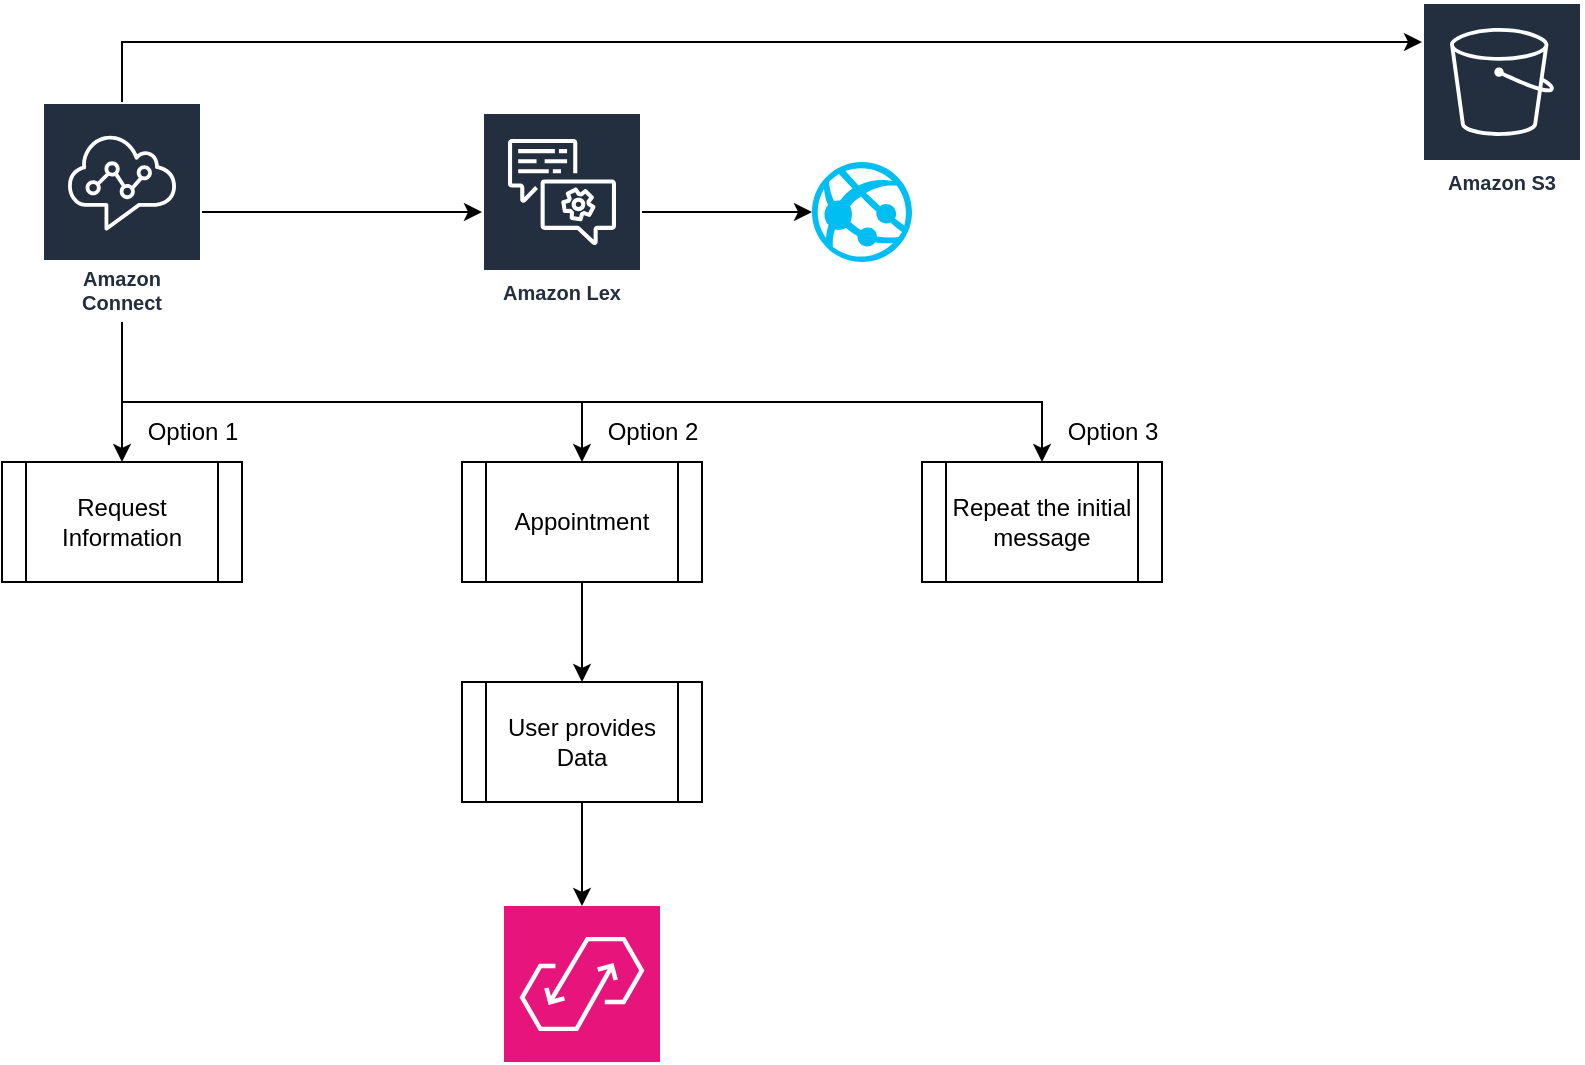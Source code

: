 <mxfile version="24.3.1" type="github">
  <diagram name="Page-1" id="Djazf6_ebtpoUKsyQYus">
    <mxGraphModel dx="1050" dy="557" grid="1" gridSize="10" guides="1" tooltips="1" connect="1" arrows="1" fold="1" page="1" pageScale="1" pageWidth="850" pageHeight="1100" math="0" shadow="0">
      <root>
        <mxCell id="0" />
        <mxCell id="1" parent="0" />
        <mxCell id="gbHBbSv5GMt-R2ibs3l9-2" value="Amazon S3" style="sketch=0;outlineConnect=0;fontColor=#232F3E;gradientColor=none;strokeColor=#ffffff;fillColor=#232F3E;dashed=0;verticalLabelPosition=middle;verticalAlign=bottom;align=center;html=1;whiteSpace=wrap;fontSize=10;fontStyle=1;spacing=3;shape=mxgraph.aws4.productIcon;prIcon=mxgraph.aws4.s3;" parent="1" vertex="1">
          <mxGeometry x="730" y="20" width="80" height="100" as="geometry" />
        </mxCell>
        <mxCell id="DaBERd5yY5cBz1fXVe7q-2" style="edgeStyle=orthogonalEdgeStyle;rounded=0;orthogonalLoop=1;jettySize=auto;html=1;" edge="1" parent="1" source="gbHBbSv5GMt-R2ibs3l9-3" target="gbHBbSv5GMt-R2ibs3l9-4">
          <mxGeometry relative="1" as="geometry" />
        </mxCell>
        <mxCell id="DaBERd5yY5cBz1fXVe7q-6" style="edgeStyle=orthogonalEdgeStyle;rounded=0;orthogonalLoop=1;jettySize=auto;html=1;" edge="1" parent="1" source="gbHBbSv5GMt-R2ibs3l9-3" target="gbHBbSv5GMt-R2ibs3l9-2">
          <mxGeometry relative="1" as="geometry">
            <mxPoint x="480" y="125" as="targetPoint" />
            <Array as="points">
              <mxPoint x="80" y="40" />
            </Array>
          </mxGeometry>
        </mxCell>
        <mxCell id="DaBERd5yY5cBz1fXVe7q-8" style="edgeStyle=orthogonalEdgeStyle;rounded=0;orthogonalLoop=1;jettySize=auto;html=1;entryX=0.5;entryY=0;entryDx=0;entryDy=0;" edge="1" parent="1" source="gbHBbSv5GMt-R2ibs3l9-3" target="DaBERd5yY5cBz1fXVe7q-7">
          <mxGeometry relative="1" as="geometry" />
        </mxCell>
        <mxCell id="DaBERd5yY5cBz1fXVe7q-14" style="edgeStyle=orthogonalEdgeStyle;rounded=0;orthogonalLoop=1;jettySize=auto;html=1;entryX=0.5;entryY=0;entryDx=0;entryDy=0;" edge="1" parent="1" source="gbHBbSv5GMt-R2ibs3l9-3" target="DaBERd5yY5cBz1fXVe7q-9">
          <mxGeometry relative="1" as="geometry">
            <Array as="points">
              <mxPoint x="80" y="220" />
              <mxPoint x="310" y="220" />
            </Array>
          </mxGeometry>
        </mxCell>
        <mxCell id="DaBERd5yY5cBz1fXVe7q-15" style="edgeStyle=orthogonalEdgeStyle;rounded=0;orthogonalLoop=1;jettySize=auto;html=1;entryX=0.5;entryY=0;entryDx=0;entryDy=0;" edge="1" parent="1" source="gbHBbSv5GMt-R2ibs3l9-3" target="DaBERd5yY5cBz1fXVe7q-10">
          <mxGeometry relative="1" as="geometry">
            <Array as="points">
              <mxPoint x="80" y="220" />
              <mxPoint x="540" y="220" />
            </Array>
          </mxGeometry>
        </mxCell>
        <mxCell id="gbHBbSv5GMt-R2ibs3l9-3" value="Amazon Connect" style="sketch=0;outlineConnect=0;fontColor=#232F3E;gradientColor=none;strokeColor=#ffffff;fillColor=#232F3E;dashed=0;verticalLabelPosition=middle;verticalAlign=bottom;align=center;html=1;whiteSpace=wrap;fontSize=10;fontStyle=1;spacing=3;shape=mxgraph.aws4.productIcon;prIcon=mxgraph.aws4.connect;" parent="1" vertex="1">
          <mxGeometry x="40" y="70" width="80" height="110" as="geometry" />
        </mxCell>
        <mxCell id="gbHBbSv5GMt-R2ibs3l9-4" value="Amazon Lex" style="sketch=0;outlineConnect=0;fontColor=#232F3E;gradientColor=none;strokeColor=#ffffff;fillColor=#232F3E;dashed=0;verticalLabelPosition=middle;verticalAlign=bottom;align=center;html=1;whiteSpace=wrap;fontSize=10;fontStyle=1;spacing=3;shape=mxgraph.aws4.productIcon;prIcon=mxgraph.aws4.lex;" parent="1" vertex="1">
          <mxGeometry x="260" y="75" width="80" height="100" as="geometry" />
        </mxCell>
        <mxCell id="DaBERd5yY5cBz1fXVe7q-4" style="edgeStyle=orthogonalEdgeStyle;rounded=0;orthogonalLoop=1;jettySize=auto;html=1;entryX=0;entryY=0.5;entryDx=0;entryDy=0;entryPerimeter=0;" edge="1" parent="1" source="gbHBbSv5GMt-R2ibs3l9-4" target="DaBERd5yY5cBz1fXVe7q-5">
          <mxGeometry relative="1" as="geometry">
            <mxPoint x="506.8" y="290.634" as="targetPoint" />
          </mxGeometry>
        </mxCell>
        <mxCell id="DaBERd5yY5cBz1fXVe7q-5" value="" style="verticalLabelPosition=bottom;html=1;verticalAlign=top;align=center;strokeColor=none;fillColor=#00BEF2;shape=mxgraph.azure.azure_website;pointerEvents=1;" vertex="1" parent="1">
          <mxGeometry x="425" y="100" width="50" height="50" as="geometry" />
        </mxCell>
        <mxCell id="DaBERd5yY5cBz1fXVe7q-7" value="Request Information" style="shape=process;whiteSpace=wrap;html=1;backgroundOutline=1;" vertex="1" parent="1">
          <mxGeometry x="20" y="250" width="120" height="60" as="geometry" />
        </mxCell>
        <mxCell id="DaBERd5yY5cBz1fXVe7q-18" style="edgeStyle=orthogonalEdgeStyle;rounded=0;orthogonalLoop=1;jettySize=auto;html=1;entryX=0.5;entryY=0;entryDx=0;entryDy=0;" edge="1" parent="1" source="DaBERd5yY5cBz1fXVe7q-9" target="DaBERd5yY5cBz1fXVe7q-17">
          <mxGeometry relative="1" as="geometry" />
        </mxCell>
        <mxCell id="DaBERd5yY5cBz1fXVe7q-9" value="Appointment" style="shape=process;whiteSpace=wrap;html=1;backgroundOutline=1;" vertex="1" parent="1">
          <mxGeometry x="250" y="250" width="120" height="60" as="geometry" />
        </mxCell>
        <mxCell id="DaBERd5yY5cBz1fXVe7q-10" value="Repeat the initial message" style="shape=process;whiteSpace=wrap;html=1;backgroundOutline=1;" vertex="1" parent="1">
          <mxGeometry x="480" y="250" width="120" height="60" as="geometry" />
        </mxCell>
        <mxCell id="DaBERd5yY5cBz1fXVe7q-11" value="Option 1" style="text;html=1;align=center;verticalAlign=middle;resizable=0;points=[];autosize=1;strokeColor=none;fillColor=none;" vertex="1" parent="1">
          <mxGeometry x="80" y="220" width="70" height="30" as="geometry" />
        </mxCell>
        <mxCell id="DaBERd5yY5cBz1fXVe7q-12" value="Option 2" style="text;html=1;align=center;verticalAlign=middle;resizable=0;points=[];autosize=1;strokeColor=none;fillColor=none;" vertex="1" parent="1">
          <mxGeometry x="310" y="220" width="70" height="30" as="geometry" />
        </mxCell>
        <mxCell id="DaBERd5yY5cBz1fXVe7q-13" value="Option 3" style="text;html=1;align=center;verticalAlign=middle;resizable=0;points=[];autosize=1;strokeColor=none;fillColor=none;" vertex="1" parent="1">
          <mxGeometry x="540" y="220" width="70" height="30" as="geometry" />
        </mxCell>
        <mxCell id="DaBERd5yY5cBz1fXVe7q-17" value="User provides Data" style="shape=process;whiteSpace=wrap;html=1;backgroundOutline=1;" vertex="1" parent="1">
          <mxGeometry x="250" y="360" width="120" height="60" as="geometry" />
        </mxCell>
        <mxCell id="DaBERd5yY5cBz1fXVe7q-19" value="" style="sketch=0;points=[[0,0,0],[0.25,0,0],[0.5,0,0],[0.75,0,0],[1,0,0],[0,1,0],[0.25,1,0],[0.5,1,0],[0.75,1,0],[1,1,0],[0,0.25,0],[0,0.5,0],[0,0.75,0],[1,0.25,0],[1,0.5,0],[1,0.75,0]];outlineConnect=0;fontColor=#232F3E;fillColor=#E7157B;strokeColor=#ffffff;dashed=0;verticalLabelPosition=bottom;verticalAlign=top;align=center;html=1;fontSize=12;fontStyle=0;aspect=fixed;shape=mxgraph.aws4.resourceIcon;resIcon=mxgraph.aws4.appflow;" vertex="1" parent="1">
          <mxGeometry x="271" y="472" width="78" height="78" as="geometry" />
        </mxCell>
        <mxCell id="DaBERd5yY5cBz1fXVe7q-20" style="edgeStyle=orthogonalEdgeStyle;rounded=0;orthogonalLoop=1;jettySize=auto;html=1;entryX=0.5;entryY=0;entryDx=0;entryDy=0;entryPerimeter=0;" edge="1" parent="1" source="DaBERd5yY5cBz1fXVe7q-17" target="DaBERd5yY5cBz1fXVe7q-19">
          <mxGeometry relative="1" as="geometry" />
        </mxCell>
      </root>
    </mxGraphModel>
  </diagram>
</mxfile>
